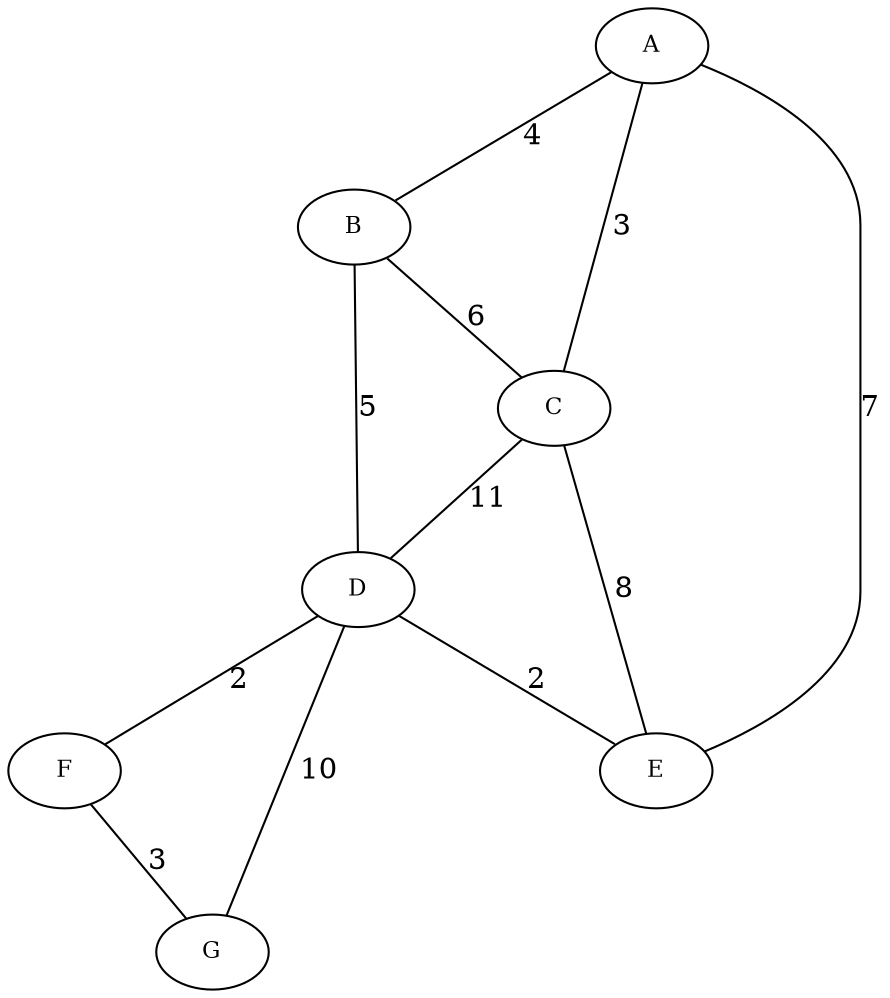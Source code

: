 strict graph "youtube" {
	splines=true;
	sep="+25,25";
	overlap=scalexy;
	nodesep=0.8;
	node [fontsize=11];
	A;
	B;
	C;
	D;
	E;
	F;
	G;
	A -- B ["peso"=4, label=4]
	A -- C ["peso"=3, label=3]
	A -- E ["peso"=7, label=7]
	B -- C ["peso"=6, label=6]
	B -- D ["peso"=5, label=5]
	C -- D ["peso"=11, label=11]
	C -- E ["peso"=8, label=8]
	D -- E ["peso"=2 label=2]
	D -- G ["peso"=10, label=10]
	D -- F ["peso"=2, label=2]
	F -- G ["peso"=3, label=3]
}
